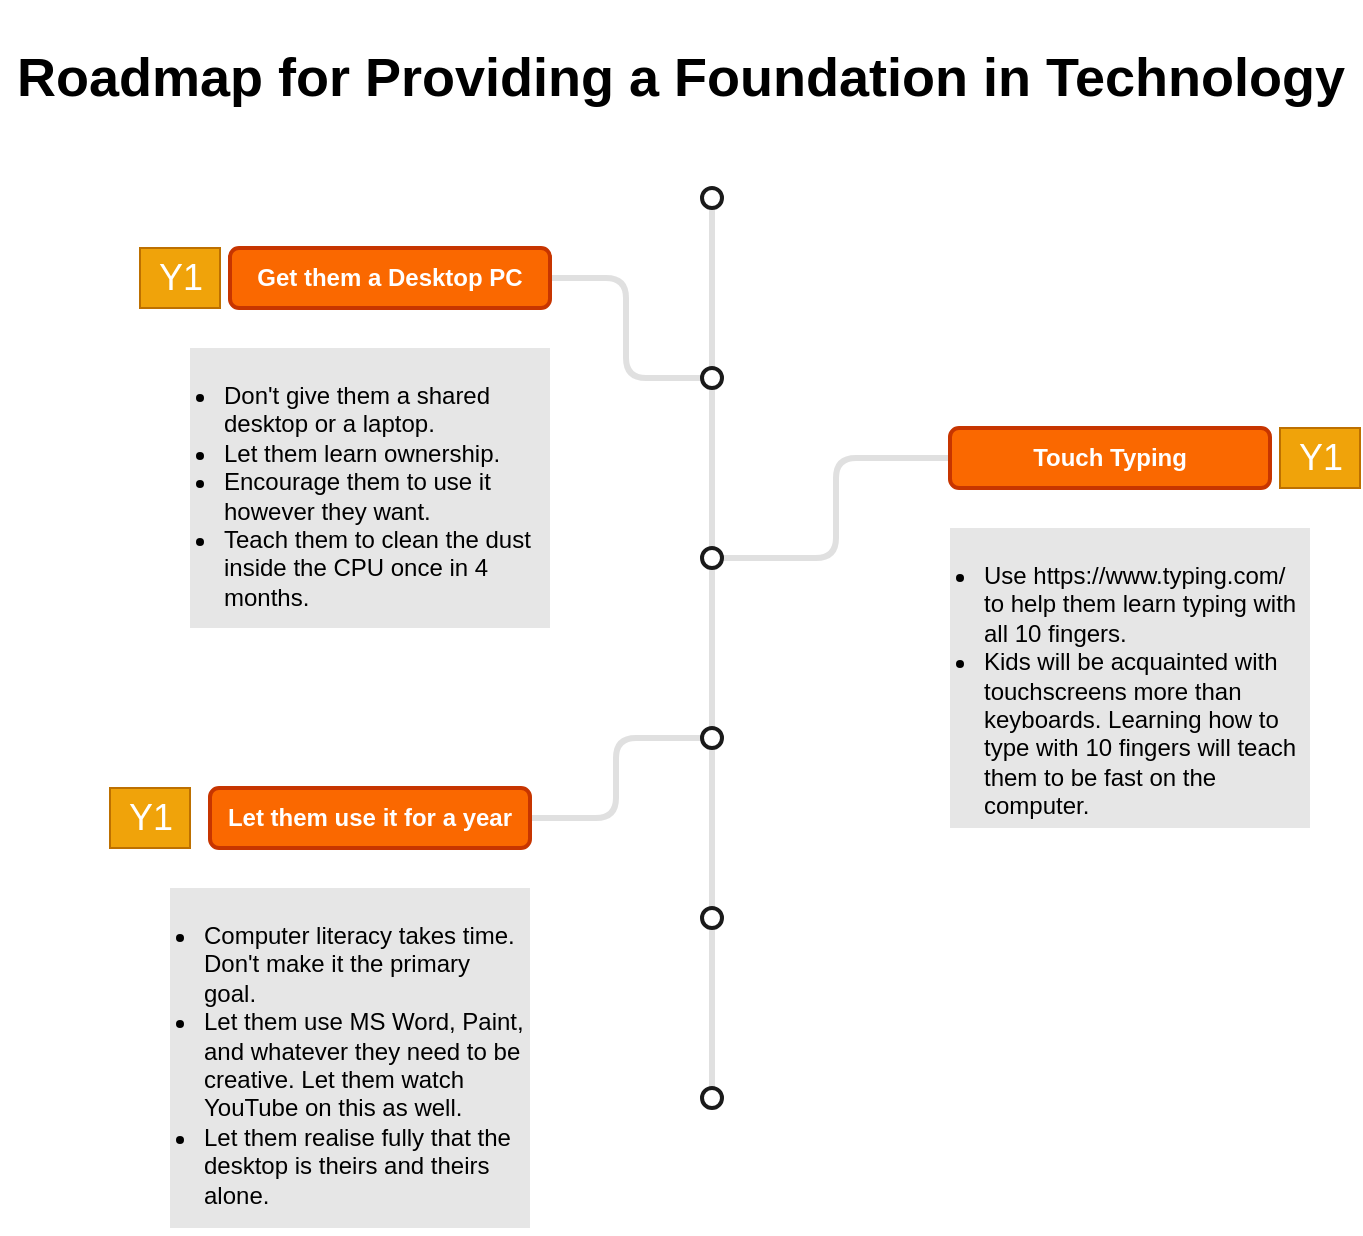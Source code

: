 <mxfile version="13.7.7" type="github">
  <diagram id="ADbIuRsIv5Hx8pPA25rk" name="Page-1">
    <mxGraphModel dx="1422" dy="810" grid="1" gridSize="10" guides="1" tooltips="1" connect="1" arrows="1" fold="1" page="1" pageScale="1" pageWidth="850" pageHeight="1100" math="0" shadow="0">
      <root>
        <mxCell id="0" />
        <mxCell id="1" parent="0" />
        <mxCell id="pJR2RmS9D6GU43mJmb3n-33" value="" style="edgeStyle=elbowEdgeStyle;rounded=1;orthogonalLoop=1;jettySize=auto;html=1;endArrow=none;endFill=0;strokeColor=#999999;strokeWidth=3;opacity=30;" parent="1" source="pJR2RmS9D6GU43mJmb3n-24" target="pJR2RmS9D6GU43mJmb3n-32" edge="1">
          <mxGeometry relative="1" as="geometry" />
        </mxCell>
        <mxCell id="pJR2RmS9D6GU43mJmb3n-24" value="" style="ellipse;whiteSpace=wrap;html=1;aspect=fixed;fontColor=#ffffff;fillColor=none;strokeWidth=2;strokeColor=#1A1A1A;" parent="1" vertex="1">
          <mxGeometry x="401" y="100" width="10" height="10" as="geometry" />
        </mxCell>
        <mxCell id="pJR2RmS9D6GU43mJmb3n-34" style="edgeStyle=elbowEdgeStyle;rounded=1;orthogonalLoop=1;jettySize=auto;html=1;entryX=0;entryY=0.5;entryDx=0;entryDy=0;endArrow=none;endFill=0;strokeColor=#999999;strokeWidth=3;opacity=30;" parent="1" source="pJR2RmS9D6GU43mJmb3n-29" target="pJR2RmS9D6GU43mJmb3n-32" edge="1">
          <mxGeometry relative="1" as="geometry" />
        </mxCell>
        <mxCell id="pJR2RmS9D6GU43mJmb3n-29" value="Get them a Desktop PC" style="rounded=1;whiteSpace=wrap;html=1;strokeColor=#C73500;strokeWidth=2;fillColor=#fa6800;fontColor=#ffffff;fontStyle=1" parent="1" vertex="1">
          <mxGeometry x="165" y="130" width="160" height="30" as="geometry" />
        </mxCell>
        <mxCell id="pJR2RmS9D6GU43mJmb3n-31" value="&lt;h2&gt;Roadmap for Providing a Foundation in Technology&lt;/h2&gt;" style="text;html=1;align=center;verticalAlign=middle;resizable=0;points=[];autosize=1;fontFamily=Helvetica;fontSize=18;" parent="1" vertex="1">
          <mxGeometry x="50" y="10" width="680" height="70" as="geometry" />
        </mxCell>
        <mxCell id="dCMkaDBT27g6itsRyK8f-4" value="" style="edgeStyle=elbowEdgeStyle;rounded=1;orthogonalLoop=1;jettySize=auto;html=1;endArrow=none;endFill=0;strokeColor=#999999;strokeWidth=3;fontFamily=Helvetica;fontSize=18;opacity=30;" parent="1" source="pJR2RmS9D6GU43mJmb3n-32" target="dCMkaDBT27g6itsRyK8f-3" edge="1">
          <mxGeometry relative="1" as="geometry" />
        </mxCell>
        <mxCell id="pJR2RmS9D6GU43mJmb3n-32" value="" style="ellipse;whiteSpace=wrap;html=1;aspect=fixed;fontColor=#ffffff;fillColor=none;strokeWidth=2;strokeColor=#1A1A1A;" parent="1" vertex="1">
          <mxGeometry x="401" y="190" width="10" height="10" as="geometry" />
        </mxCell>
        <mxCell id="dCMkaDBT27g6itsRyK8f-1" value="&lt;ul&gt;&lt;li&gt;Don&#39;t give them a shared desktop or a laptop.&lt;/li&gt;&lt;li&gt;Let them learn ownership.&lt;br&gt;&lt;/li&gt;&lt;li&gt;Encourage them to use it however they want.&lt;/li&gt;&lt;li&gt;Teach them to clean the dust inside the CPU once in 4 months.&lt;br&gt;&lt;/li&gt;&lt;/ul&gt;" style="rounded=0;whiteSpace=wrap;html=1;strokeWidth=1;align=left;strokeColor=none;fillColor=#E6E6E6;verticalAlign=top;spacing=0;spacingLeft=-23;spacingRight=4;" parent="1" vertex="1">
          <mxGeometry x="145" y="180" width="180" height="140" as="geometry" />
        </mxCell>
        <mxCell id="dCMkaDBT27g6itsRyK8f-2" value="Y1" style="text;html=1;align=center;verticalAlign=middle;resizable=0;points=[];autosize=1;fontSize=18;fontFamily=Helvetica;fillColor=#f0a30a;strokeColor=#BD7000;fontColor=#ffffff;" parent="1" vertex="1">
          <mxGeometry x="120" y="130" width="40" height="30" as="geometry" />
        </mxCell>
        <mxCell id="dCMkaDBT27g6itsRyK8f-6" style="edgeStyle=elbowEdgeStyle;rounded=1;orthogonalLoop=1;jettySize=auto;html=1;endArrow=none;endFill=0;strokeColor=#999999;strokeWidth=3;fontFamily=Helvetica;fontSize=18;opacity=30;" parent="1" source="dCMkaDBT27g6itsRyK8f-3" target="dCMkaDBT27g6itsRyK8f-5" edge="1">
          <mxGeometry relative="1" as="geometry" />
        </mxCell>
        <mxCell id="dCMkaDBT27g6itsRyK8f-10" value="" style="edgeStyle=elbowEdgeStyle;rounded=1;orthogonalLoop=1;jettySize=auto;html=1;endArrow=none;endFill=0;strokeColor=#999999;strokeWidth=3;fontFamily=Helvetica;fontSize=18;opacity=30;" parent="1" source="dCMkaDBT27g6itsRyK8f-3" target="dCMkaDBT27g6itsRyK8f-9" edge="1">
          <mxGeometry relative="1" as="geometry" />
        </mxCell>
        <mxCell id="dCMkaDBT27g6itsRyK8f-3" value="" style="ellipse;whiteSpace=wrap;html=1;aspect=fixed;fontColor=#ffffff;fillColor=none;strokeWidth=2;strokeColor=#1A1A1A;" parent="1" vertex="1">
          <mxGeometry x="401" y="280" width="10" height="10" as="geometry" />
        </mxCell>
        <mxCell id="dCMkaDBT27g6itsRyK8f-5" value="Touch Typing" style="rounded=1;whiteSpace=wrap;html=1;strokeColor=#C73500;strokeWidth=2;fillColor=#fa6800;fontColor=#ffffff;fontStyle=1" parent="1" vertex="1">
          <mxGeometry x="525" y="220" width="160" height="30" as="geometry" />
        </mxCell>
        <mxCell id="dCMkaDBT27g6itsRyK8f-7" value="&lt;ul&gt;&lt;li&gt;Use https://www.typing.com/ to help them learn typing with all 10 fingers.&lt;/li&gt;&lt;li&gt;Kids will be acquainted with touchscreens more than keyboards. Learning how to type with 10 fingers will teach them to be fast on the computer.&lt;br&gt;&lt;/li&gt;&lt;/ul&gt;" style="rounded=0;whiteSpace=wrap;html=1;strokeWidth=1;align=left;strokeColor=none;fillColor=#E6E6E6;verticalAlign=top;spacing=0;spacingLeft=-23;spacingRight=4;" parent="1" vertex="1">
          <mxGeometry x="525" y="270" width="180" height="150" as="geometry" />
        </mxCell>
        <mxCell id="dCMkaDBT27g6itsRyK8f-8" value="Y1" style="text;html=1;align=center;verticalAlign=middle;resizable=0;points=[];autosize=1;fontSize=18;fontFamily=Helvetica;fillColor=#f0a30a;strokeColor=#BD7000;fontColor=#ffffff;" parent="1" vertex="1">
          <mxGeometry x="690" y="220" width="40" height="30" as="geometry" />
        </mxCell>
        <mxCell id="T3fCoR8DOI1882rIEYq2-2" value="" style="edgeStyle=orthogonalEdgeStyle;rounded=0;orthogonalLoop=1;jettySize=auto;html=1;strokeWidth=3;strokeColor=#999999;opacity=30;endArrow=none;endFill=0;" edge="1" parent="1" source="dCMkaDBT27g6itsRyK8f-9" target="T3fCoR8DOI1882rIEYq2-1">
          <mxGeometry relative="1" as="geometry" />
        </mxCell>
        <mxCell id="T3fCoR8DOI1882rIEYq2-4" value="" style="edgeStyle=elbowEdgeStyle;rounded=1;orthogonalLoop=1;jettySize=auto;html=1;strokeWidth=3;opacity=30;strokeColor=#999999;endArrow=none;endFill=0;entryX=1;entryY=0.5;entryDx=0;entryDy=0;" edge="1" parent="1" source="dCMkaDBT27g6itsRyK8f-9" target="T3fCoR8DOI1882rIEYq2-5">
          <mxGeometry relative="1" as="geometry">
            <mxPoint x="265" y="400" as="targetPoint" />
          </mxGeometry>
        </mxCell>
        <mxCell id="dCMkaDBT27g6itsRyK8f-9" value="" style="ellipse;whiteSpace=wrap;html=1;aspect=fixed;fontColor=#ffffff;fillColor=none;strokeWidth=2;strokeColor=#1A1A1A;" parent="1" vertex="1">
          <mxGeometry x="401" y="370" width="10" height="10" as="geometry" />
        </mxCell>
        <mxCell id="T3fCoR8DOI1882rIEYq2-9" value="" style="edgeStyle=elbowEdgeStyle;rounded=1;orthogonalLoop=1;jettySize=auto;html=1;endArrow=none;endFill=0;strokeColor=#999999;strokeWidth=3;opacity=30;" edge="1" parent="1" source="T3fCoR8DOI1882rIEYq2-1" target="T3fCoR8DOI1882rIEYq2-8">
          <mxGeometry relative="1" as="geometry" />
        </mxCell>
        <mxCell id="T3fCoR8DOI1882rIEYq2-1" value="" style="ellipse;whiteSpace=wrap;html=1;aspect=fixed;fontColor=#ffffff;fillColor=none;strokeWidth=2;strokeColor=#1A1A1A;" vertex="1" parent="1">
          <mxGeometry x="401" y="460" width="10" height="10" as="geometry" />
        </mxCell>
        <mxCell id="T3fCoR8DOI1882rIEYq2-5" value="Let them use it for a year" style="rounded=1;whiteSpace=wrap;html=1;strokeColor=#C73500;strokeWidth=2;fillColor=#fa6800;fontColor=#ffffff;fontStyle=1" vertex="1" parent="1">
          <mxGeometry x="155" y="400" width="160" height="30" as="geometry" />
        </mxCell>
        <mxCell id="T3fCoR8DOI1882rIEYq2-6" value="Y1" style="text;html=1;align=center;verticalAlign=middle;resizable=0;points=[];autosize=1;fontSize=18;fontFamily=Helvetica;fillColor=#f0a30a;strokeColor=#BD7000;fontColor=#ffffff;" vertex="1" parent="1">
          <mxGeometry x="105" y="400" width="40" height="30" as="geometry" />
        </mxCell>
        <mxCell id="T3fCoR8DOI1882rIEYq2-7" value="&lt;ul&gt;&lt;li&gt;Computer literacy takes time. Don&#39;t make it the primary goal.&lt;/li&gt;&lt;li&gt;Let them use MS Word, Paint, and whatever they need to be creative. Let them watch YouTube on this as well.&lt;/li&gt;&lt;li&gt;Let them realise fully that the desktop is theirs and theirs alone.&lt;/li&gt;&lt;/ul&gt;" style="rounded=0;whiteSpace=wrap;html=1;strokeWidth=1;align=left;strokeColor=none;fillColor=#E6E6E6;verticalAlign=top;spacing=0;spacingLeft=-23;spacingRight=4;" vertex="1" parent="1">
          <mxGeometry x="135" y="450" width="180" height="170" as="geometry" />
        </mxCell>
        <mxCell id="T3fCoR8DOI1882rIEYq2-8" value="" style="ellipse;whiteSpace=wrap;html=1;aspect=fixed;fontColor=#ffffff;fillColor=none;strokeWidth=2;strokeColor=#1A1A1A;" vertex="1" parent="1">
          <mxGeometry x="401" y="550" width="10" height="10" as="geometry" />
        </mxCell>
      </root>
    </mxGraphModel>
  </diagram>
</mxfile>
